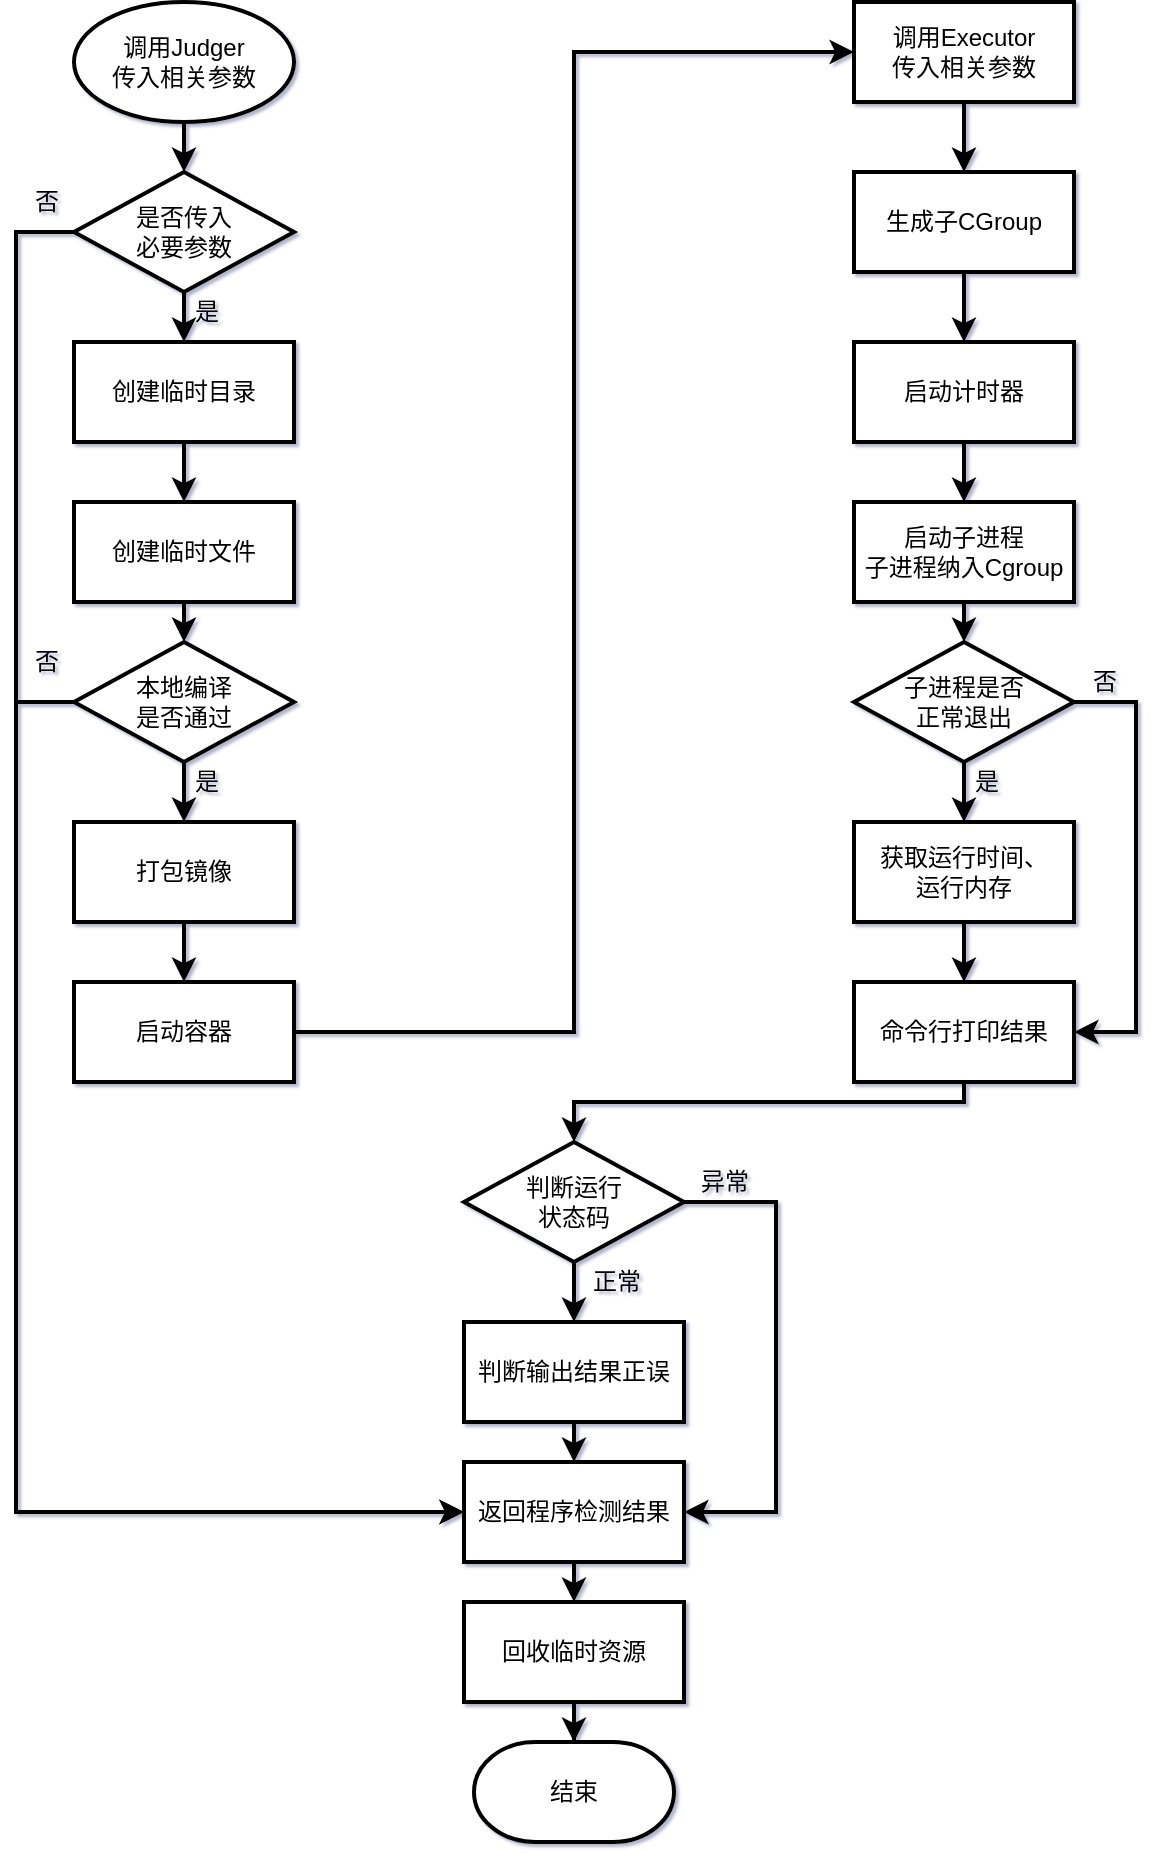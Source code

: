<mxfile version="14.5.9" type="github">
  <diagram id="C5RBs43oDa-KdzZeNtuy" name="Page-1">
    <mxGraphModel dx="1673" dy="868" grid="1" gridSize="10" guides="1" tooltips="1" connect="1" arrows="1" fold="1" page="1" pageScale="1" pageWidth="827" pageHeight="1169" math="0" shadow="1">
      <root>
        <mxCell id="WIyWlLk6GJQsqaUBKTNV-0" />
        <mxCell id="WIyWlLk6GJQsqaUBKTNV-1" parent="WIyWlLk6GJQsqaUBKTNV-0" />
        <mxCell id="EFcwN0B4zdvvYbQqwylS-56" style="edgeStyle=orthogonalEdgeStyle;orthogonalLoop=1;jettySize=auto;html=1;exitX=0.5;exitY=1;exitDx=0;exitDy=0;exitPerimeter=0;entryX=0.5;entryY=0;entryDx=0;entryDy=0;entryPerimeter=0;strokeWidth=2;shadow=0;" edge="1" parent="WIyWlLk6GJQsqaUBKTNV-1" source="EFcwN0B4zdvvYbQqwylS-33" target="EFcwN0B4zdvvYbQqwylS-34">
          <mxGeometry relative="1" as="geometry" />
        </mxCell>
        <mxCell id="EFcwN0B4zdvvYbQqwylS-33" value="调用Judger&lt;br&gt;传入相关参数" style="strokeWidth=2;html=1;shape=mxgraph.flowchart.start_1;whiteSpace=wrap;shadow=0;" vertex="1" parent="WIyWlLk6GJQsqaUBKTNV-1">
          <mxGeometry x="109" y="20" width="110" height="60" as="geometry" />
        </mxCell>
        <mxCell id="EFcwN0B4zdvvYbQqwylS-57" style="edgeStyle=orthogonalEdgeStyle;orthogonalLoop=1;jettySize=auto;html=1;exitX=0.5;exitY=1;exitDx=0;exitDy=0;exitPerimeter=0;entryX=0.5;entryY=0;entryDx=0;entryDy=0;strokeWidth=2;shadow=0;" edge="1" parent="WIyWlLk6GJQsqaUBKTNV-1" source="EFcwN0B4zdvvYbQqwylS-34" target="EFcwN0B4zdvvYbQqwylS-38">
          <mxGeometry relative="1" as="geometry" />
        </mxCell>
        <mxCell id="EFcwN0B4zdvvYbQqwylS-122" style="edgeStyle=orthogonalEdgeStyle;rounded=0;orthogonalLoop=1;jettySize=auto;html=1;exitX=0;exitY=0.5;exitDx=0;exitDy=0;exitPerimeter=0;shadow=0;fontFamily=Lucida Console;strokeWidth=2;entryX=0;entryY=0.5;entryDx=0;entryDy=0;" edge="1" parent="WIyWlLk6GJQsqaUBKTNV-1" source="EFcwN0B4zdvvYbQqwylS-34" target="EFcwN0B4zdvvYbQqwylS-78">
          <mxGeometry relative="1" as="geometry">
            <mxPoint x="300" y="890" as="targetPoint" />
            <Array as="points">
              <mxPoint x="80" y="135" />
              <mxPoint x="80" y="775" />
            </Array>
          </mxGeometry>
        </mxCell>
        <mxCell id="EFcwN0B4zdvvYbQqwylS-34" value="是否传入&lt;br&gt;必要参数" style="strokeWidth=2;html=1;shape=mxgraph.flowchart.decision;whiteSpace=wrap;shadow=0;" vertex="1" parent="WIyWlLk6GJQsqaUBKTNV-1">
          <mxGeometry x="109" y="105" width="110" height="60" as="geometry" />
        </mxCell>
        <mxCell id="EFcwN0B4zdvvYbQqwylS-58" style="edgeStyle=orthogonalEdgeStyle;orthogonalLoop=1;jettySize=auto;html=1;exitX=0.5;exitY=1;exitDx=0;exitDy=0;entryX=0.5;entryY=0;entryDx=0;entryDy=0;strokeWidth=2;shadow=0;" edge="1" parent="WIyWlLk6GJQsqaUBKTNV-1" source="EFcwN0B4zdvvYbQqwylS-38" target="EFcwN0B4zdvvYbQqwylS-40">
          <mxGeometry relative="1" as="geometry" />
        </mxCell>
        <mxCell id="EFcwN0B4zdvvYbQqwylS-38" value="创建临时目录" style="whiteSpace=wrap;html=1;absoluteArcSize=1;arcSize=14;strokeWidth=2;shadow=0;" vertex="1" parent="WIyWlLk6GJQsqaUBKTNV-1">
          <mxGeometry x="109" y="190" width="110" height="50" as="geometry" />
        </mxCell>
        <mxCell id="EFcwN0B4zdvvYbQqwylS-59" style="edgeStyle=orthogonalEdgeStyle;orthogonalLoop=1;jettySize=auto;html=1;exitX=0.5;exitY=1;exitDx=0;exitDy=0;entryX=0.5;entryY=0;entryDx=0;entryDy=0;entryPerimeter=0;strokeWidth=2;shadow=0;" edge="1" parent="WIyWlLk6GJQsqaUBKTNV-1" source="EFcwN0B4zdvvYbQqwylS-40" target="EFcwN0B4zdvvYbQqwylS-41">
          <mxGeometry relative="1" as="geometry" />
        </mxCell>
        <mxCell id="EFcwN0B4zdvvYbQqwylS-40" value="创建临时文件" style="whiteSpace=wrap;html=1;absoluteArcSize=1;arcSize=14;strokeWidth=2;shadow=0;" vertex="1" parent="WIyWlLk6GJQsqaUBKTNV-1">
          <mxGeometry x="109" y="270" width="110" height="50" as="geometry" />
        </mxCell>
        <mxCell id="EFcwN0B4zdvvYbQqwylS-60" style="edgeStyle=orthogonalEdgeStyle;orthogonalLoop=1;jettySize=auto;html=1;exitX=0.5;exitY=1;exitDx=0;exitDy=0;exitPerimeter=0;entryX=0.5;entryY=0;entryDx=0;entryDy=0;strokeWidth=2;shadow=0;" edge="1" parent="WIyWlLk6GJQsqaUBKTNV-1" source="EFcwN0B4zdvvYbQqwylS-41" target="EFcwN0B4zdvvYbQqwylS-42">
          <mxGeometry relative="1" as="geometry" />
        </mxCell>
        <mxCell id="EFcwN0B4zdvvYbQqwylS-123" style="edgeStyle=orthogonalEdgeStyle;rounded=0;orthogonalLoop=1;jettySize=auto;html=1;exitX=0;exitY=0.5;exitDx=0;exitDy=0;exitPerimeter=0;entryX=0;entryY=0.5;entryDx=0;entryDy=0;shadow=0;fontFamily=Lucida Console;strokeWidth=2;" edge="1" parent="WIyWlLk6GJQsqaUBKTNV-1" source="EFcwN0B4zdvvYbQqwylS-41" target="EFcwN0B4zdvvYbQqwylS-78">
          <mxGeometry relative="1" as="geometry">
            <Array as="points">
              <mxPoint x="80" y="370" />
              <mxPoint x="80" y="775" />
            </Array>
          </mxGeometry>
        </mxCell>
        <mxCell id="EFcwN0B4zdvvYbQqwylS-41" value="本地编译&lt;br&gt;是否通过" style="strokeWidth=2;html=1;shape=mxgraph.flowchart.decision;whiteSpace=wrap;shadow=0;" vertex="1" parent="WIyWlLk6GJQsqaUBKTNV-1">
          <mxGeometry x="109" y="340" width="110" height="60" as="geometry" />
        </mxCell>
        <mxCell id="EFcwN0B4zdvvYbQqwylS-61" style="edgeStyle=orthogonalEdgeStyle;orthogonalLoop=1;jettySize=auto;html=1;exitX=0.5;exitY=1;exitDx=0;exitDy=0;entryX=0.5;entryY=0;entryDx=0;entryDy=0;strokeWidth=2;shadow=0;" edge="1" parent="WIyWlLk6GJQsqaUBKTNV-1" source="EFcwN0B4zdvvYbQqwylS-42" target="EFcwN0B4zdvvYbQqwylS-44">
          <mxGeometry relative="1" as="geometry" />
        </mxCell>
        <mxCell id="EFcwN0B4zdvvYbQqwylS-42" value="打包镜像" style="whiteSpace=wrap;html=1;absoluteArcSize=1;arcSize=14;strokeWidth=2;shadow=0;" vertex="1" parent="WIyWlLk6GJQsqaUBKTNV-1">
          <mxGeometry x="109" y="430" width="110" height="50" as="geometry" />
        </mxCell>
        <mxCell id="EFcwN0B4zdvvYbQqwylS-140" style="edgeStyle=orthogonalEdgeStyle;rounded=0;orthogonalLoop=1;jettySize=auto;html=1;exitX=1;exitY=0.5;exitDx=0;exitDy=0;entryX=0;entryY=0.5;entryDx=0;entryDy=0;shadow=0;fontFamily=Lucida Console;strokeWidth=2;" edge="1" parent="WIyWlLk6GJQsqaUBKTNV-1" source="EFcwN0B4zdvvYbQqwylS-44" target="EFcwN0B4zdvvYbQqwylS-46">
          <mxGeometry relative="1" as="geometry">
            <Array as="points">
              <mxPoint x="359" y="535" />
              <mxPoint x="359" y="45" />
            </Array>
          </mxGeometry>
        </mxCell>
        <mxCell id="EFcwN0B4zdvvYbQqwylS-44" value="启动容器" style="whiteSpace=wrap;html=1;absoluteArcSize=1;arcSize=14;strokeWidth=2;shadow=0;" vertex="1" parent="WIyWlLk6GJQsqaUBKTNV-1">
          <mxGeometry x="109" y="510" width="110" height="50" as="geometry" />
        </mxCell>
        <mxCell id="EFcwN0B4zdvvYbQqwylS-63" style="edgeStyle=orthogonalEdgeStyle;orthogonalLoop=1;jettySize=auto;html=1;exitX=0.5;exitY=1;exitDx=0;exitDy=0;entryX=0.5;entryY=0;entryDx=0;entryDy=0;strokeWidth=2;shadow=0;" edge="1" parent="WIyWlLk6GJQsqaUBKTNV-1" source="EFcwN0B4zdvvYbQqwylS-46" target="EFcwN0B4zdvvYbQqwylS-47">
          <mxGeometry relative="1" as="geometry" />
        </mxCell>
        <mxCell id="EFcwN0B4zdvvYbQqwylS-46" value="调用Executor&lt;br&gt;传入相关参数" style="whiteSpace=wrap;html=1;absoluteArcSize=1;arcSize=14;strokeWidth=2;shadow=0;" vertex="1" parent="WIyWlLk6GJQsqaUBKTNV-1">
          <mxGeometry x="499" y="20" width="110" height="50" as="geometry" />
        </mxCell>
        <mxCell id="EFcwN0B4zdvvYbQqwylS-62" style="edgeStyle=orthogonalEdgeStyle;orthogonalLoop=1;jettySize=auto;html=1;exitX=0.5;exitY=1;exitDx=0;exitDy=0;entryX=0.5;entryY=0;entryDx=0;entryDy=0;strokeWidth=2;shadow=0;" edge="1" parent="WIyWlLk6GJQsqaUBKTNV-1" source="EFcwN0B4zdvvYbQqwylS-47" target="EFcwN0B4zdvvYbQqwylS-48">
          <mxGeometry relative="1" as="geometry" />
        </mxCell>
        <mxCell id="EFcwN0B4zdvvYbQqwylS-47" value="生成子CGroup" style="whiteSpace=wrap;html=1;absoluteArcSize=1;arcSize=14;strokeWidth=2;shadow=0;" vertex="1" parent="WIyWlLk6GJQsqaUBKTNV-1">
          <mxGeometry x="499" y="105" width="110" height="50" as="geometry" />
        </mxCell>
        <mxCell id="EFcwN0B4zdvvYbQqwylS-64" style="edgeStyle=orthogonalEdgeStyle;orthogonalLoop=1;jettySize=auto;html=1;exitX=0.5;exitY=1;exitDx=0;exitDy=0;entryX=0.5;entryY=0;entryDx=0;entryDy=0;strokeWidth=2;shadow=0;" edge="1" parent="WIyWlLk6GJQsqaUBKTNV-1" source="EFcwN0B4zdvvYbQqwylS-48" target="EFcwN0B4zdvvYbQqwylS-49">
          <mxGeometry relative="1" as="geometry" />
        </mxCell>
        <mxCell id="EFcwN0B4zdvvYbQqwylS-48" value="启动计时器" style="whiteSpace=wrap;html=1;absoluteArcSize=1;arcSize=14;strokeWidth=2;shadow=0;" vertex="1" parent="WIyWlLk6GJQsqaUBKTNV-1">
          <mxGeometry x="499" y="190" width="110" height="50" as="geometry" />
        </mxCell>
        <mxCell id="EFcwN0B4zdvvYbQqwylS-71" style="edgeStyle=orthogonalEdgeStyle;orthogonalLoop=1;jettySize=auto;html=1;exitX=0.5;exitY=1;exitDx=0;exitDy=0;entryX=0.5;entryY=0;entryDx=0;entryDy=0;entryPerimeter=0;strokeWidth=2;shadow=0;" edge="1" parent="WIyWlLk6GJQsqaUBKTNV-1" source="EFcwN0B4zdvvYbQqwylS-49" target="EFcwN0B4zdvvYbQqwylS-51">
          <mxGeometry relative="1" as="geometry" />
        </mxCell>
        <mxCell id="EFcwN0B4zdvvYbQqwylS-49" value="启动子进程&lt;br&gt;子进程纳入Cgroup" style="whiteSpace=wrap;html=1;absoluteArcSize=1;arcSize=14;strokeWidth=2;shadow=0;" vertex="1" parent="WIyWlLk6GJQsqaUBKTNV-1">
          <mxGeometry x="499" y="270" width="110" height="50" as="geometry" />
        </mxCell>
        <mxCell id="EFcwN0B4zdvvYbQqwylS-70" style="edgeStyle=orthogonalEdgeStyle;orthogonalLoop=1;jettySize=auto;html=1;exitX=0.5;exitY=1;exitDx=0;exitDy=0;exitPerimeter=0;entryX=0.5;entryY=0;entryDx=0;entryDy=0;strokeWidth=2;shadow=0;" edge="1" parent="WIyWlLk6GJQsqaUBKTNV-1" source="EFcwN0B4zdvvYbQqwylS-51" target="EFcwN0B4zdvvYbQqwylS-53">
          <mxGeometry relative="1" as="geometry" />
        </mxCell>
        <mxCell id="EFcwN0B4zdvvYbQqwylS-132" style="edgeStyle=orthogonalEdgeStyle;rounded=0;orthogonalLoop=1;jettySize=auto;html=1;exitX=1;exitY=0.5;exitDx=0;exitDy=0;exitPerimeter=0;entryX=1;entryY=0.5;entryDx=0;entryDy=0;shadow=0;fontFamily=Lucida Console;strokeWidth=2;" edge="1" parent="WIyWlLk6GJQsqaUBKTNV-1" source="EFcwN0B4zdvvYbQqwylS-51" target="EFcwN0B4zdvvYbQqwylS-54">
          <mxGeometry relative="1" as="geometry">
            <Array as="points">
              <mxPoint x="640" y="370" />
              <mxPoint x="640" y="535" />
            </Array>
          </mxGeometry>
        </mxCell>
        <mxCell id="EFcwN0B4zdvvYbQqwylS-51" value="子进程是否&lt;br&gt;正常退出" style="strokeWidth=2;html=1;shape=mxgraph.flowchart.decision;whiteSpace=wrap;shadow=0;" vertex="1" parent="WIyWlLk6GJQsqaUBKTNV-1">
          <mxGeometry x="499" y="340" width="110" height="60" as="geometry" />
        </mxCell>
        <mxCell id="EFcwN0B4zdvvYbQqwylS-72" style="edgeStyle=orthogonalEdgeStyle;orthogonalLoop=1;jettySize=auto;html=1;exitX=0.5;exitY=1;exitDx=0;exitDy=0;entryX=0.5;entryY=0;entryDx=0;entryDy=0;strokeWidth=2;shadow=0;" edge="1" parent="WIyWlLk6GJQsqaUBKTNV-1" source="EFcwN0B4zdvvYbQqwylS-53" target="EFcwN0B4zdvvYbQqwylS-54">
          <mxGeometry relative="1" as="geometry" />
        </mxCell>
        <mxCell id="EFcwN0B4zdvvYbQqwylS-53" value="获取运行时间、&lt;br&gt;运行内存" style="whiteSpace=wrap;html=1;absoluteArcSize=1;arcSize=14;strokeWidth=2;shadow=0;" vertex="1" parent="WIyWlLk6GJQsqaUBKTNV-1">
          <mxGeometry x="499" y="430" width="110" height="50" as="geometry" />
        </mxCell>
        <mxCell id="EFcwN0B4zdvvYbQqwylS-141" style="edgeStyle=orthogonalEdgeStyle;rounded=0;orthogonalLoop=1;jettySize=auto;html=1;exitX=0.5;exitY=1;exitDx=0;exitDy=0;entryX=0.5;entryY=0;entryDx=0;entryDy=0;entryPerimeter=0;shadow=0;fontFamily=Lucida Console;strokeWidth=2;" edge="1" parent="WIyWlLk6GJQsqaUBKTNV-1" source="EFcwN0B4zdvvYbQqwylS-54" target="EFcwN0B4zdvvYbQqwylS-74">
          <mxGeometry relative="1" as="geometry">
            <Array as="points">
              <mxPoint x="554" y="570" />
              <mxPoint x="359" y="570" />
            </Array>
          </mxGeometry>
        </mxCell>
        <mxCell id="EFcwN0B4zdvvYbQqwylS-54" value="命令行打印结果" style="whiteSpace=wrap;html=1;absoluteArcSize=1;arcSize=14;strokeWidth=2;shadow=0;" vertex="1" parent="WIyWlLk6GJQsqaUBKTNV-1">
          <mxGeometry x="499" y="510" width="110" height="50" as="geometry" />
        </mxCell>
        <mxCell id="EFcwN0B4zdvvYbQqwylS-134" style="edgeStyle=orthogonalEdgeStyle;rounded=0;orthogonalLoop=1;jettySize=auto;html=1;exitX=0.5;exitY=1;exitDx=0;exitDy=0;exitPerimeter=0;entryX=0.5;entryY=0;entryDx=0;entryDy=0;shadow=0;fontFamily=Lucida Console;strokeWidth=2;" edge="1" parent="WIyWlLk6GJQsqaUBKTNV-1" source="EFcwN0B4zdvvYbQqwylS-74" target="EFcwN0B4zdvvYbQqwylS-77">
          <mxGeometry relative="1" as="geometry" />
        </mxCell>
        <mxCell id="EFcwN0B4zdvvYbQqwylS-139" style="edgeStyle=orthogonalEdgeStyle;rounded=0;orthogonalLoop=1;jettySize=auto;html=1;exitX=1;exitY=0.5;exitDx=0;exitDy=0;exitPerimeter=0;entryX=1;entryY=0.5;entryDx=0;entryDy=0;shadow=0;fontFamily=Lucida Console;strokeWidth=2;" edge="1" parent="WIyWlLk6GJQsqaUBKTNV-1" source="EFcwN0B4zdvvYbQqwylS-74" target="EFcwN0B4zdvvYbQqwylS-78">
          <mxGeometry relative="1" as="geometry">
            <Array as="points">
              <mxPoint x="460" y="620" />
              <mxPoint x="460" y="775" />
            </Array>
          </mxGeometry>
        </mxCell>
        <mxCell id="EFcwN0B4zdvvYbQqwylS-74" value="判断运行&lt;br&gt;状态码" style="strokeWidth=2;html=1;shape=mxgraph.flowchart.decision;whiteSpace=wrap;shadow=0;" vertex="1" parent="WIyWlLk6GJQsqaUBKTNV-1">
          <mxGeometry x="304" y="590" width="110" height="60" as="geometry" />
        </mxCell>
        <mxCell id="EFcwN0B4zdvvYbQqwylS-83" style="edgeStyle=orthogonalEdgeStyle;orthogonalLoop=1;jettySize=auto;html=1;exitX=0.5;exitY=1;exitDx=0;exitDy=0;entryX=0.5;entryY=0;entryDx=0;entryDy=0;strokeWidth=2;shadow=0;" edge="1" parent="WIyWlLk6GJQsqaUBKTNV-1" source="EFcwN0B4zdvvYbQqwylS-77" target="EFcwN0B4zdvvYbQqwylS-78">
          <mxGeometry relative="1" as="geometry" />
        </mxCell>
        <mxCell id="EFcwN0B4zdvvYbQqwylS-77" value="判断输出结果正误" style="whiteSpace=wrap;html=1;absoluteArcSize=1;arcSize=14;strokeWidth=2;shadow=0;" vertex="1" parent="WIyWlLk6GJQsqaUBKTNV-1">
          <mxGeometry x="304" y="680" width="110" height="50" as="geometry" />
        </mxCell>
        <mxCell id="EFcwN0B4zdvvYbQqwylS-135" style="edgeStyle=orthogonalEdgeStyle;rounded=0;orthogonalLoop=1;jettySize=auto;html=1;exitX=0.5;exitY=1;exitDx=0;exitDy=0;entryX=0.5;entryY=0;entryDx=0;entryDy=0;shadow=0;fontFamily=Lucida Console;strokeWidth=2;" edge="1" parent="WIyWlLk6GJQsqaUBKTNV-1" source="EFcwN0B4zdvvYbQqwylS-78" target="EFcwN0B4zdvvYbQqwylS-79">
          <mxGeometry relative="1" as="geometry" />
        </mxCell>
        <mxCell id="EFcwN0B4zdvvYbQqwylS-78" value="返回程序检测结果" style="whiteSpace=wrap;html=1;absoluteArcSize=1;arcSize=14;strokeWidth=2;shadow=0;" vertex="1" parent="WIyWlLk6GJQsqaUBKTNV-1">
          <mxGeometry x="304" y="750" width="110" height="50" as="geometry" />
        </mxCell>
        <mxCell id="EFcwN0B4zdvvYbQqwylS-112" value="" style="edgeStyle=orthogonalEdgeStyle;rounded=0;orthogonalLoop=1;jettySize=auto;html=1;shadow=0;fontFamily=Lucida Console;strokeWidth=2;" edge="1" parent="WIyWlLk6GJQsqaUBKTNV-1" source="EFcwN0B4zdvvYbQqwylS-79" target="EFcwN0B4zdvvYbQqwylS-80">
          <mxGeometry relative="1" as="geometry" />
        </mxCell>
        <mxCell id="EFcwN0B4zdvvYbQqwylS-79" value="回收临时资源" style="whiteSpace=wrap;html=1;absoluteArcSize=1;arcSize=14;strokeWidth=2;shadow=0;" vertex="1" parent="WIyWlLk6GJQsqaUBKTNV-1">
          <mxGeometry x="304" y="820" width="110" height="50" as="geometry" />
        </mxCell>
        <mxCell id="EFcwN0B4zdvvYbQqwylS-80" value="结束" style="strokeWidth=2;html=1;shape=mxgraph.flowchart.terminator;whiteSpace=wrap;shadow=0;" vertex="1" parent="WIyWlLk6GJQsqaUBKTNV-1">
          <mxGeometry x="309" y="890" width="100" height="50" as="geometry" />
        </mxCell>
        <mxCell id="EFcwN0B4zdvvYbQqwylS-92" value="否" style="text;html=1;align=center;verticalAlign=middle;resizable=0;points=[];autosize=1;strokeWidth=2;shadow=0;" vertex="1" parent="WIyWlLk6GJQsqaUBKTNV-1">
          <mxGeometry x="80" y="340" width="30" height="20" as="geometry" />
        </mxCell>
        <mxCell id="EFcwN0B4zdvvYbQqwylS-118" value="是" style="text;html=1;align=center;verticalAlign=middle;resizable=0;points=[];autosize=1;strokeColor=none;fontFamily=Lucida Console;" vertex="1" parent="WIyWlLk6GJQsqaUBKTNV-1">
          <mxGeometry x="160" y="400" width="30" height="20" as="geometry" />
        </mxCell>
        <mxCell id="EFcwN0B4zdvvYbQqwylS-119" value="是" style="text;html=1;align=center;verticalAlign=middle;resizable=0;points=[];autosize=1;strokeColor=none;fontFamily=Lucida Console;" vertex="1" parent="WIyWlLk6GJQsqaUBKTNV-1">
          <mxGeometry x="550" y="400" width="30" height="20" as="geometry" />
        </mxCell>
        <mxCell id="EFcwN0B4zdvvYbQqwylS-121" value="否" style="text;html=1;align=center;verticalAlign=middle;resizable=0;points=[];autosize=1;strokeWidth=2;shadow=0;" vertex="1" parent="WIyWlLk6GJQsqaUBKTNV-1">
          <mxGeometry x="609" y="350" width="30" height="20" as="geometry" />
        </mxCell>
        <mxCell id="EFcwN0B4zdvvYbQqwylS-124" value="否" style="text;html=1;align=center;verticalAlign=middle;resizable=0;points=[];autosize=1;strokeWidth=2;shadow=0;" vertex="1" parent="WIyWlLk6GJQsqaUBKTNV-1">
          <mxGeometry x="80" y="110" width="30" height="20" as="geometry" />
        </mxCell>
        <mxCell id="EFcwN0B4zdvvYbQqwylS-127" value="是" style="text;html=1;align=center;verticalAlign=middle;resizable=0;points=[];autosize=1;strokeColor=none;fontFamily=Lucida Console;" vertex="1" parent="WIyWlLk6GJQsqaUBKTNV-1">
          <mxGeometry x="160" y="165" width="30" height="20" as="geometry" />
        </mxCell>
        <mxCell id="EFcwN0B4zdvvYbQqwylS-131" style="edgeStyle=orthogonalEdgeStyle;rounded=0;orthogonalLoop=1;jettySize=auto;html=1;exitX=0.5;exitY=1;exitDx=0;exitDy=0;shadow=0;fontFamily=Lucida Console;strokeWidth=2;" edge="1" parent="WIyWlLk6GJQsqaUBKTNV-1" source="EFcwN0B4zdvvYbQqwylS-49" target="EFcwN0B4zdvvYbQqwylS-49">
          <mxGeometry relative="1" as="geometry" />
        </mxCell>
        <mxCell id="EFcwN0B4zdvvYbQqwylS-137" value="正常" style="text;html=1;align=center;verticalAlign=middle;resizable=0;points=[];autosize=1;strokeWidth=2;shadow=0;" vertex="1" parent="WIyWlLk6GJQsqaUBKTNV-1">
          <mxGeometry x="360" y="650" width="40" height="20" as="geometry" />
        </mxCell>
        <mxCell id="EFcwN0B4zdvvYbQqwylS-86" value="异常" style="text;html=1;align=center;verticalAlign=middle;resizable=0;points=[];autosize=1;strokeWidth=2;shadow=0;" vertex="1" parent="WIyWlLk6GJQsqaUBKTNV-1">
          <mxGeometry x="414" y="600" width="40" height="20" as="geometry" />
        </mxCell>
      </root>
    </mxGraphModel>
  </diagram>
</mxfile>
